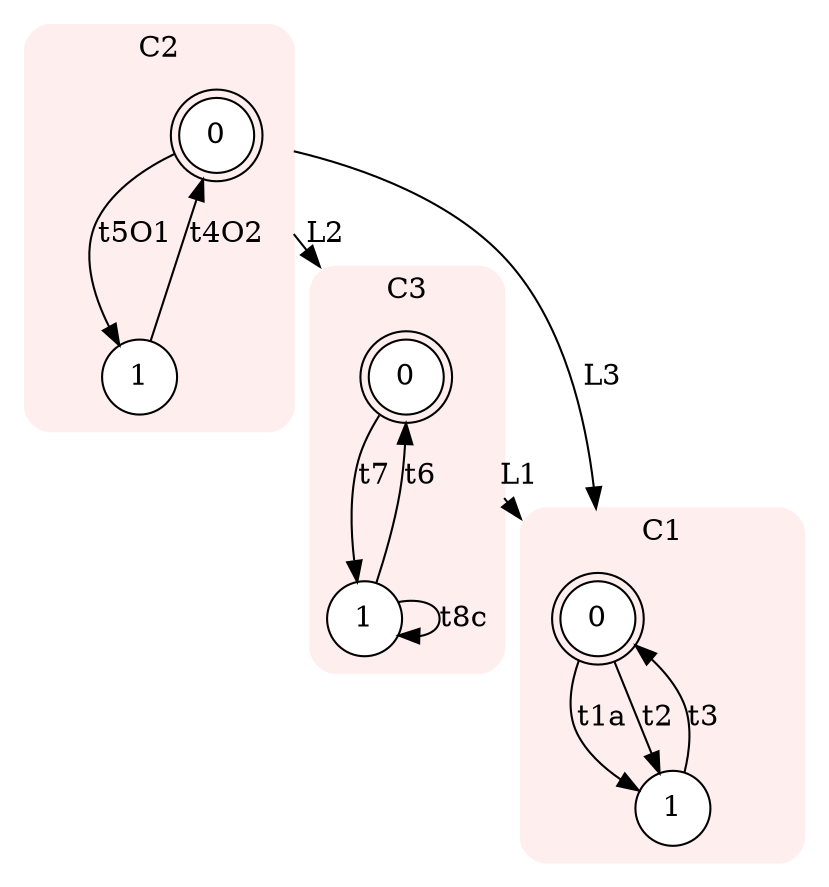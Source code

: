 digraph "input/i" {
node [style=filled fillcolor=white] compound=true
subgraph cluster0 {
style="rounded,filled" label="C1" color="#FFEEEE"node [shape=doublecircle]; C0s0 [label=0];
node [shape=circle];
C0s1 [label=1]; 
C0s0 -> C0s1 [label="t1a"];
C0s0 -> C0s1 [label="t2"];
C0s1 -> C0s0 [label="t3"];
}
subgraph cluster1 {
style="rounded,filled" label="C2" color="#FFEEEE"node [shape=doublecircle]; C1s0 [label=0];
node [shape=circle];
C1s1 [label=1]; 
C1s1 -> C1s0 [label="t4O2"];
C1s0 -> C1s1 [label="t5O1"];
}
subgraph cluster2 {
style="rounded,filled" label="C3" color="#FFEEEE"node [shape=doublecircle]; C2s0 [label=0];
node [shape=circle];
C2s1 [label=1]; 
C2s1 -> C2s0 [label="t6"];
C2s0 -> C2s1 [label="t7"];
C2s1 -> C2s1 [label="t8c"];
}
C2s0 -> C0s0 [ltail=cluster2 lhead=cluster0 label="L1"];
C1s0 -> C2s0 [ltail=cluster1 lhead=cluster2 label="L2"];
C1s0 -> C0s0 [ltail=cluster1 lhead=cluster0 label="L3"];
}
